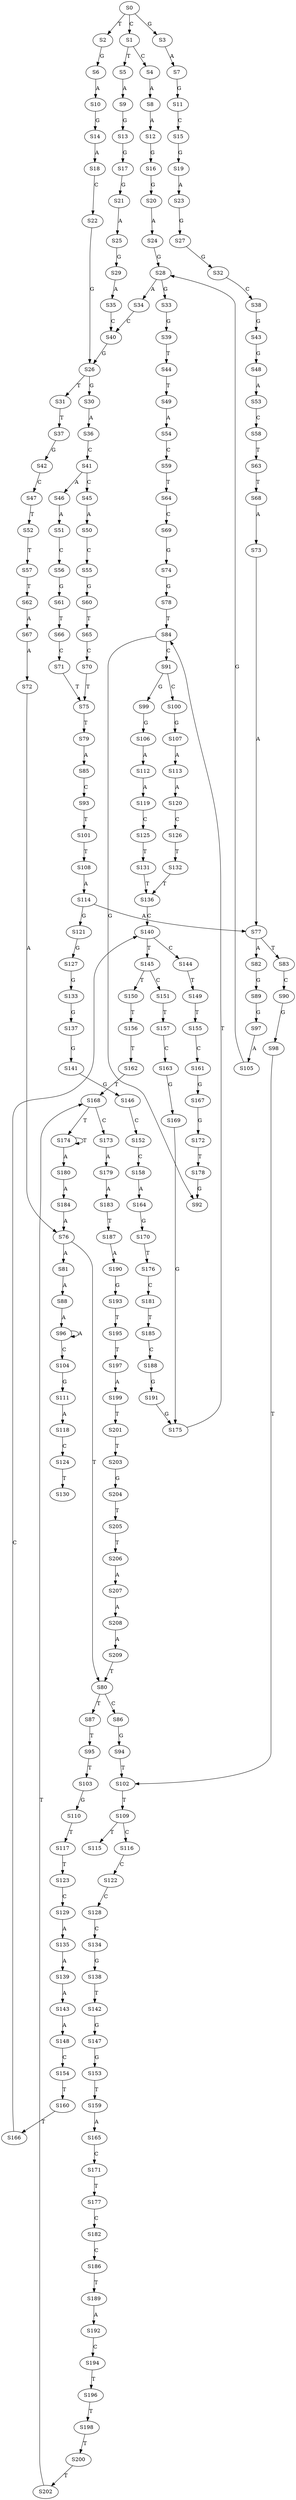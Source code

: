 strict digraph  {
	S0 -> S1 [ label = C ];
	S0 -> S2 [ label = T ];
	S0 -> S3 [ label = G ];
	S1 -> S4 [ label = C ];
	S1 -> S5 [ label = T ];
	S2 -> S6 [ label = G ];
	S3 -> S7 [ label = A ];
	S4 -> S8 [ label = A ];
	S5 -> S9 [ label = A ];
	S6 -> S10 [ label = A ];
	S7 -> S11 [ label = G ];
	S8 -> S12 [ label = A ];
	S9 -> S13 [ label = G ];
	S10 -> S14 [ label = G ];
	S11 -> S15 [ label = C ];
	S12 -> S16 [ label = G ];
	S13 -> S17 [ label = G ];
	S14 -> S18 [ label = A ];
	S15 -> S19 [ label = G ];
	S16 -> S20 [ label = G ];
	S17 -> S21 [ label = G ];
	S18 -> S22 [ label = C ];
	S19 -> S23 [ label = A ];
	S20 -> S24 [ label = A ];
	S21 -> S25 [ label = A ];
	S22 -> S26 [ label = G ];
	S23 -> S27 [ label = G ];
	S24 -> S28 [ label = G ];
	S25 -> S29 [ label = G ];
	S26 -> S30 [ label = G ];
	S26 -> S31 [ label = T ];
	S27 -> S32 [ label = G ];
	S28 -> S33 [ label = G ];
	S28 -> S34 [ label = A ];
	S29 -> S35 [ label = A ];
	S30 -> S36 [ label = A ];
	S31 -> S37 [ label = T ];
	S32 -> S38 [ label = C ];
	S33 -> S39 [ label = G ];
	S34 -> S40 [ label = C ];
	S35 -> S40 [ label = C ];
	S36 -> S41 [ label = C ];
	S37 -> S42 [ label = G ];
	S38 -> S43 [ label = G ];
	S39 -> S44 [ label = T ];
	S40 -> S26 [ label = G ];
	S41 -> S45 [ label = C ];
	S41 -> S46 [ label = A ];
	S42 -> S47 [ label = C ];
	S43 -> S48 [ label = G ];
	S44 -> S49 [ label = T ];
	S45 -> S50 [ label = A ];
	S46 -> S51 [ label = A ];
	S47 -> S52 [ label = T ];
	S48 -> S53 [ label = A ];
	S49 -> S54 [ label = A ];
	S50 -> S55 [ label = C ];
	S51 -> S56 [ label = C ];
	S52 -> S57 [ label = T ];
	S53 -> S58 [ label = C ];
	S54 -> S59 [ label = C ];
	S55 -> S60 [ label = G ];
	S56 -> S61 [ label = G ];
	S57 -> S62 [ label = T ];
	S58 -> S63 [ label = T ];
	S59 -> S64 [ label = T ];
	S60 -> S65 [ label = T ];
	S61 -> S66 [ label = T ];
	S62 -> S67 [ label = A ];
	S63 -> S68 [ label = T ];
	S64 -> S69 [ label = C ];
	S65 -> S70 [ label = C ];
	S66 -> S71 [ label = C ];
	S67 -> S72 [ label = A ];
	S68 -> S73 [ label = A ];
	S69 -> S74 [ label = G ];
	S70 -> S75 [ label = T ];
	S71 -> S75 [ label = T ];
	S72 -> S76 [ label = A ];
	S73 -> S77 [ label = A ];
	S74 -> S78 [ label = G ];
	S75 -> S79 [ label = T ];
	S76 -> S80 [ label = T ];
	S76 -> S81 [ label = A ];
	S77 -> S82 [ label = A ];
	S77 -> S83 [ label = T ];
	S78 -> S84 [ label = T ];
	S79 -> S85 [ label = A ];
	S80 -> S86 [ label = C ];
	S80 -> S87 [ label = T ];
	S81 -> S88 [ label = A ];
	S82 -> S89 [ label = G ];
	S83 -> S90 [ label = C ];
	S84 -> S91 [ label = C ];
	S84 -> S92 [ label = G ];
	S85 -> S93 [ label = C ];
	S86 -> S94 [ label = G ];
	S87 -> S95 [ label = T ];
	S88 -> S96 [ label = A ];
	S89 -> S97 [ label = G ];
	S90 -> S98 [ label = G ];
	S91 -> S99 [ label = G ];
	S91 -> S100 [ label = C ];
	S93 -> S101 [ label = T ];
	S94 -> S102 [ label = T ];
	S95 -> S103 [ label = T ];
	S96 -> S104 [ label = C ];
	S96 -> S96 [ label = A ];
	S97 -> S105 [ label = A ];
	S98 -> S102 [ label = T ];
	S99 -> S106 [ label = G ];
	S100 -> S107 [ label = G ];
	S101 -> S108 [ label = T ];
	S102 -> S109 [ label = T ];
	S103 -> S110 [ label = G ];
	S104 -> S111 [ label = G ];
	S105 -> S28 [ label = G ];
	S106 -> S112 [ label = A ];
	S107 -> S113 [ label = A ];
	S108 -> S114 [ label = A ];
	S109 -> S115 [ label = T ];
	S109 -> S116 [ label = C ];
	S110 -> S117 [ label = T ];
	S111 -> S118 [ label = A ];
	S112 -> S119 [ label = A ];
	S113 -> S120 [ label = A ];
	S114 -> S77 [ label = A ];
	S114 -> S121 [ label = G ];
	S116 -> S122 [ label = C ];
	S117 -> S123 [ label = T ];
	S118 -> S124 [ label = C ];
	S119 -> S125 [ label = C ];
	S120 -> S126 [ label = C ];
	S121 -> S127 [ label = G ];
	S122 -> S128 [ label = C ];
	S123 -> S129 [ label = C ];
	S124 -> S130 [ label = T ];
	S125 -> S131 [ label = T ];
	S126 -> S132 [ label = T ];
	S127 -> S133 [ label = G ];
	S128 -> S134 [ label = C ];
	S129 -> S135 [ label = A ];
	S131 -> S136 [ label = T ];
	S132 -> S136 [ label = T ];
	S133 -> S137 [ label = G ];
	S134 -> S138 [ label = G ];
	S135 -> S139 [ label = A ];
	S136 -> S140 [ label = C ];
	S137 -> S141 [ label = G ];
	S138 -> S142 [ label = T ];
	S139 -> S143 [ label = A ];
	S140 -> S144 [ label = C ];
	S140 -> S145 [ label = T ];
	S141 -> S146 [ label = G ];
	S142 -> S147 [ label = G ];
	S143 -> S148 [ label = A ];
	S144 -> S149 [ label = T ];
	S145 -> S150 [ label = T ];
	S145 -> S151 [ label = C ];
	S146 -> S152 [ label = C ];
	S147 -> S153 [ label = G ];
	S148 -> S154 [ label = C ];
	S149 -> S155 [ label = T ];
	S150 -> S156 [ label = T ];
	S151 -> S157 [ label = T ];
	S152 -> S158 [ label = C ];
	S153 -> S159 [ label = T ];
	S154 -> S160 [ label = T ];
	S155 -> S161 [ label = C ];
	S156 -> S162 [ label = T ];
	S157 -> S163 [ label = C ];
	S158 -> S164 [ label = A ];
	S159 -> S165 [ label = A ];
	S160 -> S166 [ label = T ];
	S161 -> S167 [ label = G ];
	S162 -> S168 [ label = T ];
	S163 -> S169 [ label = G ];
	S164 -> S170 [ label = G ];
	S165 -> S171 [ label = C ];
	S166 -> S140 [ label = C ];
	S167 -> S172 [ label = G ];
	S168 -> S173 [ label = C ];
	S168 -> S174 [ label = T ];
	S169 -> S175 [ label = G ];
	S170 -> S176 [ label = T ];
	S171 -> S177 [ label = T ];
	S172 -> S178 [ label = T ];
	S173 -> S179 [ label = A ];
	S174 -> S180 [ label = A ];
	S174 -> S174 [ label = T ];
	S175 -> S84 [ label = T ];
	S176 -> S181 [ label = C ];
	S177 -> S182 [ label = C ];
	S178 -> S92 [ label = G ];
	S179 -> S183 [ label = A ];
	S180 -> S184 [ label = A ];
	S181 -> S185 [ label = T ];
	S182 -> S186 [ label = C ];
	S183 -> S187 [ label = T ];
	S184 -> S76 [ label = A ];
	S185 -> S188 [ label = C ];
	S186 -> S189 [ label = T ];
	S187 -> S190 [ label = A ];
	S188 -> S191 [ label = G ];
	S189 -> S192 [ label = A ];
	S190 -> S193 [ label = G ];
	S191 -> S175 [ label = G ];
	S192 -> S194 [ label = C ];
	S193 -> S195 [ label = T ];
	S194 -> S196 [ label = T ];
	S195 -> S197 [ label = T ];
	S196 -> S198 [ label = T ];
	S197 -> S199 [ label = A ];
	S198 -> S200 [ label = T ];
	S199 -> S201 [ label = T ];
	S200 -> S202 [ label = T ];
	S201 -> S203 [ label = T ];
	S202 -> S168 [ label = T ];
	S203 -> S204 [ label = G ];
	S204 -> S205 [ label = T ];
	S205 -> S206 [ label = T ];
	S206 -> S207 [ label = A ];
	S207 -> S208 [ label = A ];
	S208 -> S209 [ label = A ];
	S209 -> S80 [ label = T ];
}
